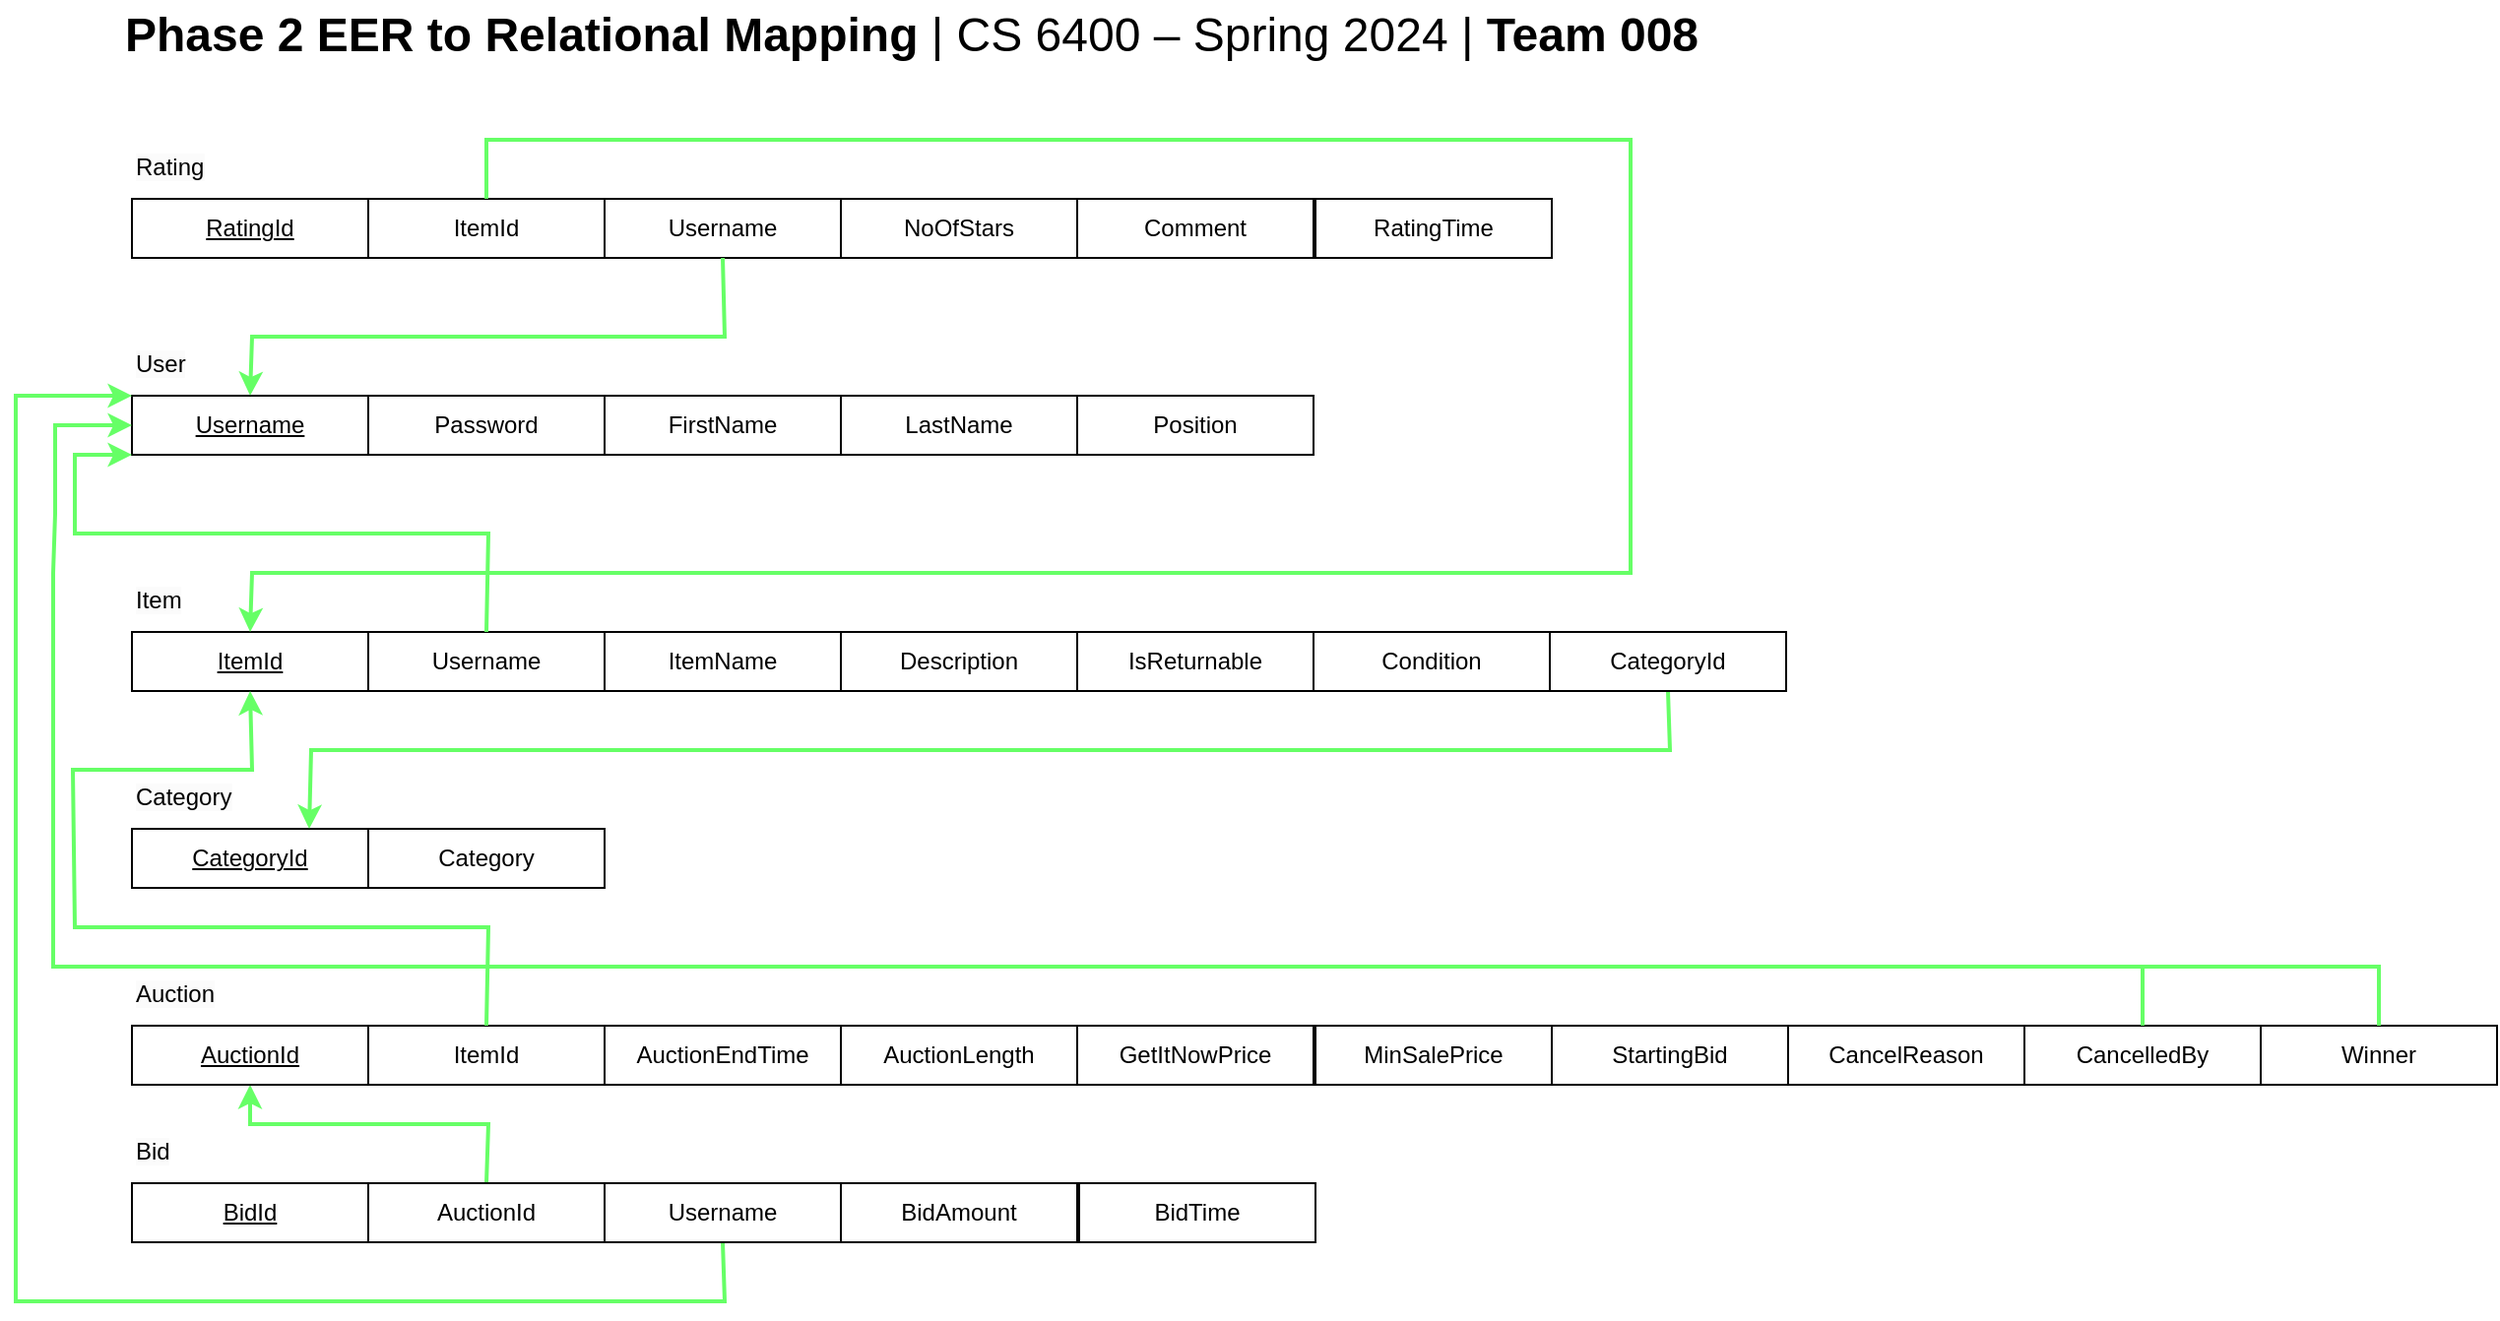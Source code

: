 <mxfile version="24.0.4" type="device">
  <diagram name="Page-1" id="0dGADS9njSJkxNdPXGh4">
    <mxGraphModel dx="3493" dy="1998" grid="1" gridSize="10" guides="1" tooltips="1" connect="1" arrows="1" fold="1" page="1" pageScale="1" pageWidth="850" pageHeight="1100" math="0" shadow="0">
      <root>
        <mxCell id="0" />
        <mxCell id="1" parent="0" />
        <mxCell id="0JFCgkChCbE0tJgiea0F-1" value="&lt;u&gt;Username&lt;/u&gt;" style="rounded=0;whiteSpace=wrap;html=1;" parent="1" vertex="1">
          <mxGeometry x="-911" y="-850" width="120" height="30" as="geometry" />
        </mxCell>
        <mxCell id="0JFCgkChCbE0tJgiea0F-2" value="FirstName" style="whiteSpace=wrap;html=1;rounded=0;" parent="1" vertex="1">
          <mxGeometry x="-671" y="-850" width="120" height="30" as="geometry" />
        </mxCell>
        <mxCell id="0JFCgkChCbE0tJgiea0F-4" value="&lt;span style=&quot;color: rgb(0, 0, 0); font-family: Helvetica; font-size: 12px; font-style: normal; font-variant-ligatures: normal; font-variant-caps: normal; font-weight: 400; letter-spacing: normal; orphans: 2; text-align: center; text-indent: 0px; text-transform: none; widows: 2; word-spacing: 0px; -webkit-text-stroke-width: 0px; white-space: normal; background-color: rgb(251, 251, 251); text-decoration-thickness: initial; text-decoration-style: initial; text-decoration-color: initial; display: inline !important; float: none;&quot;&gt;User&lt;/span&gt;" style="text;whiteSpace=wrap;html=1;" parent="1" vertex="1">
          <mxGeometry x="-911" y="-880" width="90" height="40" as="geometry" />
        </mxCell>
        <mxCell id="0JFCgkChCbE0tJgiea0F-5" value="LastName" style="whiteSpace=wrap;html=1;rounded=0;" parent="1" vertex="1">
          <mxGeometry x="-551" y="-850" width="120" height="30" as="geometry" />
        </mxCell>
        <mxCell id="0JFCgkChCbE0tJgiea0F-6" value="Password" style="whiteSpace=wrap;html=1;rounded=0;" parent="1" vertex="1">
          <mxGeometry x="-791" y="-850" width="120" height="30" as="geometry" />
        </mxCell>
        <mxCell id="0JFCgkChCbE0tJgiea0F-35" value="Description" style="whiteSpace=wrap;html=1;rounded=0;" parent="1" vertex="1">
          <mxGeometry x="-551" y="-730" width="120" height="30" as="geometry" />
        </mxCell>
        <mxCell id="0JFCgkChCbE0tJgiea0F-36" value="IsReturnable" style="whiteSpace=wrap;html=1;rounded=0;" parent="1" vertex="1">
          <mxGeometry x="-431" y="-730" width="120" height="30" as="geometry" />
        </mxCell>
        <mxCell id="0JFCgkChCbE0tJgiea0F-37" value="ItemName" style="whiteSpace=wrap;html=1;rounded=0;" parent="1" vertex="1">
          <mxGeometry x="-671" y="-730" width="120" height="30" as="geometry" />
        </mxCell>
        <mxCell id="0JFCgkChCbE0tJgiea0F-38" value="&lt;span style=&quot;color: rgb(0, 0, 0); font-family: Helvetica; font-size: 12px; font-style: normal; font-variant-ligatures: normal; font-variant-caps: normal; font-weight: 400; letter-spacing: normal; orphans: 2; text-align: center; text-indent: 0px; text-transform: none; widows: 2; word-spacing: 0px; -webkit-text-stroke-width: 0px; white-space: normal; background-color: rgb(251, 251, 251); text-decoration-thickness: initial; text-decoration-style: initial; text-decoration-color: initial; display: inline !important; float: none;&quot;&gt;Item&lt;/span&gt;" style="text;whiteSpace=wrap;html=1;" parent="1" vertex="1">
          <mxGeometry x="-911" y="-760" width="90" height="40" as="geometry" />
        </mxCell>
        <mxCell id="0JFCgkChCbE0tJgiea0F-39" value="Username" style="rounded=0;whiteSpace=wrap;html=1;" parent="1" vertex="1">
          <mxGeometry x="-791" y="-730" width="120" height="30" as="geometry" />
        </mxCell>
        <mxCell id="0JFCgkChCbE0tJgiea0F-40" value="" style="endArrow=classic;html=1;rounded=0;fillColor=#99FF33;strokeColor=#66FF66;strokeWidth=2;entryX=0;entryY=1;entryDx=0;entryDy=0;exitX=0.5;exitY=0;exitDx=0;exitDy=0;" parent="1" edge="1" target="0JFCgkChCbE0tJgiea0F-1" source="0JFCgkChCbE0tJgiea0F-39">
          <mxGeometry width="50" height="50" relative="1" as="geometry">
            <mxPoint x="-730" y="-780" as="sourcePoint" />
            <mxPoint x="-911" y="-997" as="targetPoint" />
            <Array as="points">
              <mxPoint x="-730" y="-780" />
              <mxPoint x="-940" y="-780" />
              <mxPoint x="-940" y="-820" />
            </Array>
          </mxGeometry>
        </mxCell>
        <mxCell id="0JFCgkChCbE0tJgiea0F-41" value="&lt;u&gt;ItemId&lt;/u&gt;" style="rounded=0;whiteSpace=wrap;html=1;" parent="1" vertex="1">
          <mxGeometry x="-911" y="-730" width="120" height="30" as="geometry" />
        </mxCell>
        <mxCell id="0JFCgkChCbE0tJgiea0F-43" value="Condition" style="whiteSpace=wrap;html=1;rounded=0;" parent="1" vertex="1">
          <mxGeometry x="-311" y="-730" width="120" height="30" as="geometry" />
        </mxCell>
        <mxCell id="0JFCgkChCbE0tJgiea0F-47" value="&lt;u&gt;CategoryId&lt;/u&gt;" style="rounded=0;whiteSpace=wrap;html=1;" parent="1" vertex="1">
          <mxGeometry x="-911" y="-630" width="120" height="30" as="geometry" />
        </mxCell>
        <mxCell id="0JFCgkChCbE0tJgiea0F-48" value="&lt;span style=&quot;color: rgb(0, 0, 0); font-family: Helvetica; font-size: 12px; font-style: normal; font-variant-ligatures: normal; font-variant-caps: normal; font-weight: 400; letter-spacing: normal; orphans: 2; text-align: center; text-indent: 0px; text-transform: none; widows: 2; word-spacing: 0px; -webkit-text-stroke-width: 0px; white-space: normal; background-color: rgb(251, 251, 251); text-decoration-thickness: initial; text-decoration-style: initial; text-decoration-color: initial; display: inline !important; float: none;&quot;&gt;Category&lt;/span&gt;" style="text;whiteSpace=wrap;html=1;" parent="1" vertex="1">
          <mxGeometry x="-911" y="-660" width="90" height="40" as="geometry" />
        </mxCell>
        <mxCell id="0JFCgkChCbE0tJgiea0F-49" value="Category" style="whiteSpace=wrap;html=1;rounded=0;" parent="1" vertex="1">
          <mxGeometry x="-791" y="-630" width="120" height="30" as="geometry" />
        </mxCell>
        <mxCell id="0JFCgkChCbE0tJgiea0F-51" value="" style="endArrow=classic;html=1;rounded=0;exitX=0.5;exitY=1;exitDx=0;exitDy=0;fillColor=#99FF33;strokeColor=#66FF66;strokeWidth=2;entryX=0.75;entryY=0;entryDx=0;entryDy=0;" parent="1" source="jv4ycwzoeWzqPLF8d1Lm-3" target="0JFCgkChCbE0tJgiea0F-47" edge="1">
          <mxGeometry width="50" height="50" relative="1" as="geometry">
            <mxPoint x="-611.42" y="-620" as="sourcePoint" />
            <mxPoint x="-780" y="-640" as="targetPoint" />
            <Array as="points">
              <mxPoint x="-130" y="-670" />
              <mxPoint x="-820" y="-670" />
            </Array>
          </mxGeometry>
        </mxCell>
        <mxCell id="0JFCgkChCbE0tJgiea0F-52" value="StartingBid" style="whiteSpace=wrap;html=1;rounded=0;" parent="1" vertex="1">
          <mxGeometry x="-190" y="-530" width="120" height="30" as="geometry" />
        </mxCell>
        <mxCell id="0JFCgkChCbE0tJgiea0F-53" value="MinSalePrice" style="whiteSpace=wrap;html=1;rounded=0;" parent="1" vertex="1">
          <mxGeometry x="-310" y="-530" width="120" height="30" as="geometry" />
        </mxCell>
        <mxCell id="0JFCgkChCbE0tJgiea0F-54" value="CancelReason" style="whiteSpace=wrap;html=1;rounded=0;" parent="1" vertex="1">
          <mxGeometry x="-70" y="-530" width="120" height="30" as="geometry" />
        </mxCell>
        <mxCell id="0JFCgkChCbE0tJgiea0F-55" value="&lt;span style=&quot;color: rgb(0, 0, 0); font-family: Helvetica; font-size: 12px; font-style: normal; font-variant-ligatures: normal; font-variant-caps: normal; font-weight: 400; letter-spacing: normal; orphans: 2; text-align: center; text-indent: 0px; text-transform: none; widows: 2; word-spacing: 0px; -webkit-text-stroke-width: 0px; white-space: normal; background-color: rgb(251, 251, 251); text-decoration-thickness: initial; text-decoration-style: initial; text-decoration-color: initial; display: inline !important; float: none;&quot;&gt;Auction&lt;/span&gt;" style="text;whiteSpace=wrap;html=1;" parent="1" vertex="1">
          <mxGeometry x="-911" y="-560" width="90" height="40" as="geometry" />
        </mxCell>
        <mxCell id="0JFCgkChCbE0tJgiea0F-56" value="ItemId" style="rounded=0;whiteSpace=wrap;html=1;" parent="1" vertex="1">
          <mxGeometry x="-791" y="-530" width="120" height="30" as="geometry" />
        </mxCell>
        <mxCell id="0JFCgkChCbE0tJgiea0F-57" value="Winner" style="rounded=0;whiteSpace=wrap;html=1;" parent="1" vertex="1">
          <mxGeometry x="170" y="-530" width="120" height="30" as="geometry" />
        </mxCell>
        <mxCell id="0JFCgkChCbE0tJgiea0F-58" value="GetItNowPrice" style="whiteSpace=wrap;html=1;rounded=0;" parent="1" vertex="1">
          <mxGeometry x="-431" y="-530" width="120" height="30" as="geometry" />
        </mxCell>
        <mxCell id="0JFCgkChCbE0tJgiea0F-59" value="AuctionLength" style="whiteSpace=wrap;html=1;rounded=0;" parent="1" vertex="1">
          <mxGeometry x="-551" y="-530" width="120" height="30" as="geometry" />
        </mxCell>
        <mxCell id="0JFCgkChCbE0tJgiea0F-60" value="AuctionEndTime" style="whiteSpace=wrap;html=1;rounded=0;" parent="1" vertex="1">
          <mxGeometry x="-671" y="-530" width="120" height="30" as="geometry" />
        </mxCell>
        <mxCell id="0JFCgkChCbE0tJgiea0F-61" value="CancelledBy" style="rounded=0;whiteSpace=wrap;html=1;" parent="1" vertex="1">
          <mxGeometry x="50" y="-530" width="120" height="30" as="geometry" />
        </mxCell>
        <mxCell id="0JFCgkChCbE0tJgiea0F-69" value="" style="endArrow=classic;html=1;rounded=0;fillColor=#99FF33;strokeColor=#66FF66;strokeWidth=2;entryX=0;entryY=0.5;entryDx=0;entryDy=0;exitX=0.5;exitY=0;exitDx=0;exitDy=0;" parent="1" source="0JFCgkChCbE0tJgiea0F-61" target="0JFCgkChCbE0tJgiea0F-1" edge="1">
          <mxGeometry width="50" height="50" relative="1" as="geometry">
            <mxPoint x="-891" y="-513" as="sourcePoint" />
            <mxPoint x="-960" y="-1010" as="targetPoint" />
            <Array as="points">
              <mxPoint x="110" y="-560" />
              <mxPoint x="-280" y="-560" />
              <mxPoint x="-611" y="-560" />
              <mxPoint x="-951" y="-560" />
              <mxPoint x="-951" y="-760" />
              <mxPoint x="-950" y="-790" />
              <mxPoint x="-950" y="-820" />
              <mxPoint x="-950" y="-810" />
              <mxPoint x="-950" y="-835" />
            </Array>
          </mxGeometry>
        </mxCell>
        <mxCell id="0JFCgkChCbE0tJgiea0F-71" value="&lt;span style=&quot;color: rgb(0, 0, 0); font-family: Helvetica; font-size: 12px; font-style: normal; font-variant-ligatures: normal; font-variant-caps: normal; font-weight: 400; letter-spacing: normal; orphans: 2; text-align: center; text-indent: 0px; text-transform: none; widows: 2; word-spacing: 0px; -webkit-text-stroke-width: 0px; white-space: normal; background-color: rgb(251, 251, 251); text-decoration-thickness: initial; text-decoration-style: initial; text-decoration-color: initial; display: inline !important; float: none;&quot;&gt;Bid&lt;/span&gt;" style="text;whiteSpace=wrap;html=1;" parent="1" vertex="1">
          <mxGeometry x="-911" y="-480" width="90" height="40" as="geometry" />
        </mxCell>
        <mxCell id="0JFCgkChCbE0tJgiea0F-72" value="BidAmount" style="whiteSpace=wrap;html=1;rounded=0;" parent="1" vertex="1">
          <mxGeometry x="-551" y="-450" width="120" height="30" as="geometry" />
        </mxCell>
        <mxCell id="0JFCgkChCbE0tJgiea0F-73" value="BidTime" style="whiteSpace=wrap;html=1;rounded=0;" parent="1" vertex="1">
          <mxGeometry x="-430" y="-450" width="120" height="30" as="geometry" />
        </mxCell>
        <mxCell id="0JFCgkChCbE0tJgiea0F-74" value="" style="endArrow=classic;html=1;rounded=0;exitX=0.5;exitY=0;exitDx=0;exitDy=0;fillColor=#99FF33;strokeColor=#66FF66;strokeWidth=2;entryX=0.5;entryY=1;entryDx=0;entryDy=0;" parent="1" target="jv4ycwzoeWzqPLF8d1Lm-21" edge="1" source="jv4ycwzoeWzqPLF8d1Lm-25">
          <mxGeometry width="50" height="50" relative="1" as="geometry">
            <mxPoint x="-851" y="-450" as="sourcePoint" />
            <mxPoint x="-850" y="-480" as="targetPoint" />
            <Array as="points">
              <mxPoint x="-730" y="-480" />
              <mxPoint x="-851" y="-480" />
            </Array>
          </mxGeometry>
        </mxCell>
        <mxCell id="0JFCgkChCbE0tJgiea0F-80" value="" style="endArrow=classic;html=1;rounded=0;fillColor=#99FF33;strokeColor=#66FF66;strokeWidth=2;exitX=0.5;exitY=0;exitDx=0;exitDy=0;entryX=0.5;entryY=1;entryDx=0;entryDy=0;" parent="1" source="0JFCgkChCbE0tJgiea0F-56" target="0JFCgkChCbE0tJgiea0F-41" edge="1">
          <mxGeometry width="50" height="50" relative="1" as="geometry">
            <mxPoint x="-721" y="-520" as="sourcePoint" />
            <mxPoint x="-841" y="-780" as="targetPoint" />
            <Array as="points">
              <mxPoint x="-730" y="-580" />
              <mxPoint x="-940" y="-580" />
              <mxPoint x="-941" y="-660" />
              <mxPoint x="-850" y="-660" />
            </Array>
          </mxGeometry>
        </mxCell>
        <mxCell id="0JFCgkChCbE0tJgiea0F-86" value="" style="endArrow=classic;html=1;rounded=0;fillColor=#99FF33;strokeColor=#66FF66;strokeWidth=2;entryX=0;entryY=0;entryDx=0;entryDy=0;exitX=0.5;exitY=1;exitDx=0;exitDy=0;" parent="1" source="jv4ycwzoeWzqPLF8d1Lm-6" target="0JFCgkChCbE0tJgiea0F-1" edge="1">
          <mxGeometry width="50" height="50" relative="1" as="geometry">
            <mxPoint x="-730" y="-310" as="sourcePoint" />
            <mxPoint x="-1080" y="-760" as="targetPoint" />
            <Array as="points">
              <mxPoint x="-610" y="-390" />
              <mxPoint x="-970" y="-390" />
              <mxPoint x="-970" y="-850" />
            </Array>
          </mxGeometry>
        </mxCell>
        <mxCell id="0JFCgkChCbE0tJgiea0F-87" value="ItemId" style="rounded=0;whiteSpace=wrap;html=1;" parent="1" vertex="1">
          <mxGeometry x="-791" y="-950" width="120" height="30" as="geometry" />
        </mxCell>
        <mxCell id="0JFCgkChCbE0tJgiea0F-88" value="NoOfStars" style="whiteSpace=wrap;html=1;rounded=0;" parent="1" vertex="1">
          <mxGeometry x="-551" y="-950" width="120" height="30" as="geometry" />
        </mxCell>
        <mxCell id="0JFCgkChCbE0tJgiea0F-89" value="&lt;span style=&quot;color: rgb(0, 0, 0); font-family: Helvetica; font-size: 12px; font-style: normal; font-variant-ligatures: normal; font-variant-caps: normal; font-weight: 400; letter-spacing: normal; orphans: 2; text-align: center; text-indent: 0px; text-transform: none; widows: 2; word-spacing: 0px; -webkit-text-stroke-width: 0px; white-space: normal; background-color: rgb(251, 251, 251); text-decoration-thickness: initial; text-decoration-style: initial; text-decoration-color: initial; display: inline !important; float: none;&quot;&gt;Rating&lt;/span&gt;" style="text;whiteSpace=wrap;html=1;" parent="1" vertex="1">
          <mxGeometry x="-911" y="-980" width="90" height="40" as="geometry" />
        </mxCell>
        <mxCell id="0JFCgkChCbE0tJgiea0F-93" value="RatingTime" style="whiteSpace=wrap;html=1;rounded=0;" parent="1" vertex="1">
          <mxGeometry x="-310" y="-950" width="120" height="30" as="geometry" />
        </mxCell>
        <mxCell id="0JFCgkChCbE0tJgiea0F-94" value="Comment" style="whiteSpace=wrap;html=1;rounded=0;" parent="1" vertex="1">
          <mxGeometry x="-431" y="-950" width="120" height="30" as="geometry" />
        </mxCell>
        <mxCell id="0JFCgkChCbE0tJgiea0F-96" value="Username" style="rounded=0;whiteSpace=wrap;html=1;" parent="1" vertex="1">
          <mxGeometry x="-671" y="-950" width="120" height="30" as="geometry" />
        </mxCell>
        <mxCell id="0JFCgkChCbE0tJgiea0F-97" value="" style="endArrow=classic;html=1;rounded=0;fillColor=#99FF33;strokeColor=#66FF66;strokeWidth=2;exitX=0.5;exitY=1;exitDx=0;exitDy=0;entryX=0.5;entryY=0;entryDx=0;entryDy=0;" parent="1" edge="1" target="0JFCgkChCbE0tJgiea0F-1" source="0JFCgkChCbE0tJgiea0F-96">
          <mxGeometry width="50" height="50" relative="1" as="geometry">
            <mxPoint x="-850" y="-920" as="sourcePoint" />
            <mxPoint x="-850" y="-880" as="targetPoint" />
            <Array as="points">
              <mxPoint x="-610" y="-880" />
              <mxPoint x="-850" y="-880" />
            </Array>
          </mxGeometry>
        </mxCell>
        <mxCell id="0JFCgkChCbE0tJgiea0F-101" value="" style="endArrow=classic;html=1;rounded=0;fillColor=#99FF33;strokeColor=#66FF66;strokeWidth=2;exitX=0.5;exitY=0;exitDx=0;exitDy=0;entryX=0.5;entryY=0;entryDx=0;entryDy=0;" parent="1" source="0JFCgkChCbE0tJgiea0F-87" target="0JFCgkChCbE0tJgiea0F-41" edge="1">
          <mxGeometry width="50" height="50" relative="1" as="geometry">
            <mxPoint x="-581" y="-1080" as="sourcePoint" />
            <mxPoint x="-811" y="-810" as="targetPoint" />
            <Array as="points">
              <mxPoint x="-731" y="-980" />
              <mxPoint x="-390" y="-980" />
              <mxPoint x="-150" y="-980" />
              <mxPoint x="-150" y="-760" />
              <mxPoint x="-430" y="-760" />
              <mxPoint x="-570" y="-760" />
              <mxPoint x="-710" y="-760" />
              <mxPoint x="-780" y="-760" />
              <mxPoint x="-850" y="-760" />
            </Array>
          </mxGeometry>
        </mxCell>
        <mxCell id="jv4ycwzoeWzqPLF8d1Lm-3" value="CategoryId" style="whiteSpace=wrap;html=1;rounded=0;" vertex="1" parent="1">
          <mxGeometry x="-191" y="-730" width="120" height="30" as="geometry" />
        </mxCell>
        <mxCell id="jv4ycwzoeWzqPLF8d1Lm-5" value="" style="endArrow=none;html=1;rounded=0;entryX=0.5;entryY=0;entryDx=0;entryDy=0;fillColor=#d5e8d4;strokeColor=#66FF66;strokeWidth=2;" edge="1" parent="1" target="0JFCgkChCbE0tJgiea0F-57">
          <mxGeometry width="50" height="50" relative="1" as="geometry">
            <mxPoint x="-730" y="-560" as="sourcePoint" />
            <mxPoint x="-410" y="-520" as="targetPoint" />
            <Array as="points">
              <mxPoint x="60" y="-560" />
              <mxPoint x="230" y="-560" />
            </Array>
          </mxGeometry>
        </mxCell>
        <mxCell id="jv4ycwzoeWzqPLF8d1Lm-6" value="Username" style="whiteSpace=wrap;html=1;rounded=0;" vertex="1" parent="1">
          <mxGeometry x="-671" y="-450" width="120" height="30" as="geometry" />
        </mxCell>
        <mxCell id="jv4ycwzoeWzqPLF8d1Lm-11" value="Position" style="whiteSpace=wrap;html=1;rounded=0;" vertex="1" parent="1">
          <mxGeometry x="-431" y="-850" width="120" height="30" as="geometry" />
        </mxCell>
        <mxCell id="jv4ycwzoeWzqPLF8d1Lm-19" value="&lt;u&gt;RatingId&lt;/u&gt;" style="whiteSpace=wrap;html=1;rounded=0;" vertex="1" parent="1">
          <mxGeometry x="-911" y="-950" width="120" height="30" as="geometry" />
        </mxCell>
        <mxCell id="jv4ycwzoeWzqPLF8d1Lm-21" value="&lt;u&gt;AuctionId&lt;/u&gt;" style="rounded=0;whiteSpace=wrap;html=1;" vertex="1" parent="1">
          <mxGeometry x="-911" y="-530" width="120" height="30" as="geometry" />
        </mxCell>
        <mxCell id="jv4ycwzoeWzqPLF8d1Lm-22" value="&lt;u&gt;BidId&lt;/u&gt;" style="rounded=0;whiteSpace=wrap;html=1;" vertex="1" parent="1">
          <mxGeometry x="-911" y="-450" width="120" height="30" as="geometry" />
        </mxCell>
        <mxCell id="jv4ycwzoeWzqPLF8d1Lm-25" value="AuctionId" style="whiteSpace=wrap;html=1;rounded=0;" vertex="1" parent="1">
          <mxGeometry x="-791" y="-450" width="120" height="30" as="geometry" />
        </mxCell>
        <mxCell id="jv4ycwzoeWzqPLF8d1Lm-26" value="&lt;p style=&quot;margin: 2pt 0in 0in; line-height: normal;&quot; align=&quot;center&quot; class=&quot;MsoNormal&quot;&gt;&lt;font style=&quot;font-size: 24px;&quot;&gt;&lt;b&gt;&lt;span style=&quot;font-family: Arial, sans-serif;&quot;&gt;Phase 2 EER to Relational Mapping&amp;nbsp;&lt;/span&gt;&lt;/b&gt;&lt;span&gt;| CS 6400 – Spring 2024 | &lt;b&gt;Team 008&lt;/b&gt;&lt;/span&gt;&lt;/font&gt;&lt;/p&gt;" style="text;html=1;strokeColor=none;fillColor=none;align=center;verticalAlign=middle;whiteSpace=wrap;rounded=0;" vertex="1" parent="1">
          <mxGeometry x="-930" y="-1050" width="830" height="30" as="geometry" />
        </mxCell>
      </root>
    </mxGraphModel>
  </diagram>
</mxfile>
